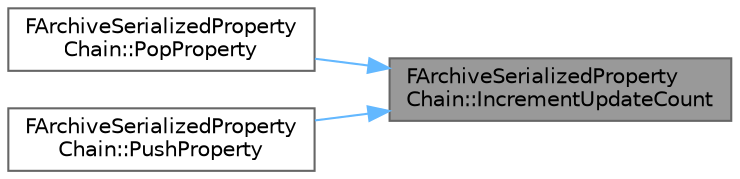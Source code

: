 digraph "FArchiveSerializedPropertyChain::IncrementUpdateCount"
{
 // INTERACTIVE_SVG=YES
 // LATEX_PDF_SIZE
  bgcolor="transparent";
  edge [fontname=Helvetica,fontsize=10,labelfontname=Helvetica,labelfontsize=10];
  node [fontname=Helvetica,fontsize=10,shape=box,height=0.2,width=0.4];
  rankdir="RL";
  Node1 [id="Node000001",label="FArchiveSerializedProperty\lChain::IncrementUpdateCount",height=0.2,width=0.4,color="gray40", fillcolor="grey60", style="filled", fontcolor="black",tooltip=" "];
  Node1 -> Node2 [id="edge1_Node000001_Node000002",dir="back",color="steelblue1",style="solid",tooltip=" "];
  Node2 [id="Node000002",label="FArchiveSerializedProperty\lChain::PopProperty",height=0.2,width=0.4,color="grey40", fillcolor="white", style="filled",URL="$d1/d85/structFArchiveSerializedPropertyChain.html#ac03e3ffe8c38bbef4aafb27ce7f83fe1",tooltip="Pop a property that was previously being serialized."];
  Node1 -> Node3 [id="edge2_Node000001_Node000003",dir="back",color="steelblue1",style="solid",tooltip=" "];
  Node3 [id="Node000003",label="FArchiveSerializedProperty\lChain::PushProperty",height=0.2,width=0.4,color="grey40", fillcolor="white", style="filled",URL="$d1/d85/structFArchiveSerializedPropertyChain.html#a9c351411f048155d4a7e9e0d8bb4efc2",tooltip="Push a property that is currently being serialized."];
}
